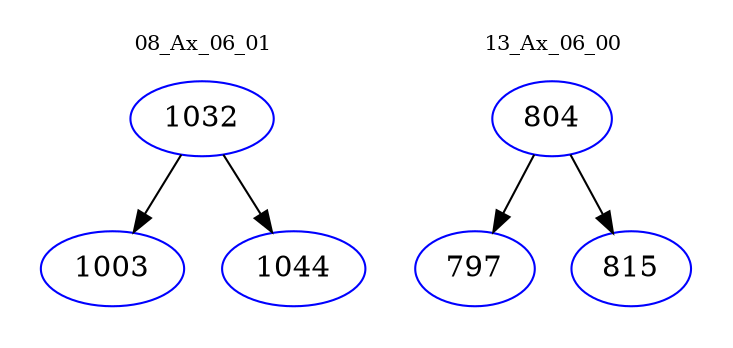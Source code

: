 digraph{
subgraph cluster_0 {
color = white
label = "08_Ax_06_01";
fontsize=10;
T0_1032 [label="1032", color="blue"]
T0_1032 -> T0_1003 [color="black"]
T0_1003 [label="1003", color="blue"]
T0_1032 -> T0_1044 [color="black"]
T0_1044 [label="1044", color="blue"]
}
subgraph cluster_1 {
color = white
label = "13_Ax_06_00";
fontsize=10;
T1_804 [label="804", color="blue"]
T1_804 -> T1_797 [color="black"]
T1_797 [label="797", color="blue"]
T1_804 -> T1_815 [color="black"]
T1_815 [label="815", color="blue"]
}
}
